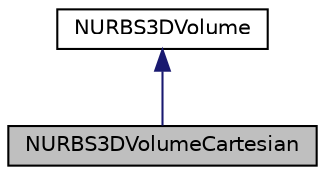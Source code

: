 digraph "NURBS3DVolumeCartesian"
{
  bgcolor="transparent";
  edge [fontname="Helvetica",fontsize="10",labelfontname="Helvetica",labelfontsize="10"];
  node [fontname="Helvetica",fontsize="10",shape=record];
  Node1 [label="NURBS3DVolumeCartesian",height=0.2,width=0.4,color="black", fillcolor="grey75", style="filled" fontcolor="black"];
  Node2 -> Node1 [dir="back",color="midnightblue",fontsize="10",style="solid",fontname="Helvetica"];
  Node2 [label="NURBS3DVolume",height=0.2,width=0.4,color="black",URL="$classFoam_1_1NURBS3DVolume.html",tooltip="NURBS3DVolume morpher. Includes support functions for gradient computations Base class providing supp..."];
}
